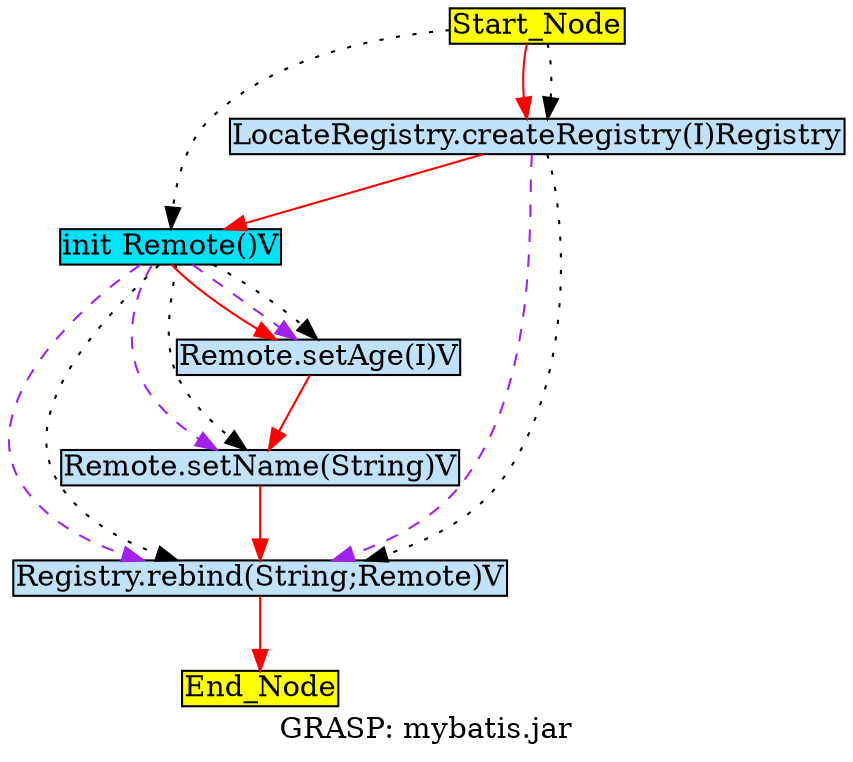 digraph G {
	graph[label="GRASP: mybatis.jar"];	node[style=filled,fillcolor ="white",shape=box,margin=0.02,width=0,height=0];
	"Start_Node"[fillcolor ="yellow",style="filled" ];
	"LocateRegistry.createRegistry(I)Registry"[fillcolor ="#c0e2f8",style="filled" ];
	"Start_Node"[fillcolor ="yellow",style="filled" ];
	"init Remote()V"[fillcolor ="#00e2f8",style="filled" ];
	"Registry.rebind(String;Remote)V"[fillcolor ="#c0e2f8",style="filled" ];
	"Remote.setName(String)V"[fillcolor ="#c0e2f8",style="filled" ];
	"Remote.setAge(I)V"[fillcolor ="#c0e2f8",style="filled" ];
	"End_Node"[fillcolor ="yellow",style="filled" ];
	"LocateRegistry.createRegistry(I)Registry" -> "init Remote()V"[color="red",style=solid];
	"LocateRegistry.createRegistry(I)Registry" -> "Registry.rebind(String;Remote)V"[color="purple",style=dashed];
	"LocateRegistry.createRegistry(I)Registry" -> "Registry.rebind(String;Remote)V"[color="black",style=dotted];
	"Start_Node" -> "LocateRegistry.createRegistry(I)Registry"[color="red",style=solid];
	"Start_Node" -> "LocateRegistry.createRegistry(I)Registry"[color="black",style=dotted];
	"Start_Node" -> "init Remote()V"[color="black",style=dotted];
	"init Remote()V" -> "Registry.rebind(String;Remote)V"[color="purple",style=dashed];
	"init Remote()V" -> "Registry.rebind(String;Remote)V"[color="black",style=dotted];
	"init Remote()V" -> "Remote.setName(String)V"[color="purple",style=dashed];
	"init Remote()V" -> "Remote.setName(String)V"[color="black",style=dotted];
	"init Remote()V" -> "Remote.setAge(I)V"[color="red",style=solid];
	"init Remote()V" -> "Remote.setAge(I)V"[color="purple",style=dashed];
	"init Remote()V" -> "Remote.setAge(I)V"[color="black",style=dotted];
	"Registry.rebind(String;Remote)V" -> "End_Node"[color="red",style=solid];
	"Remote.setName(String)V" -> "Registry.rebind(String;Remote)V"[color="red",style=solid];
	"Remote.setAge(I)V" -> "Remote.setName(String)V"[color="red",style=solid];
}
